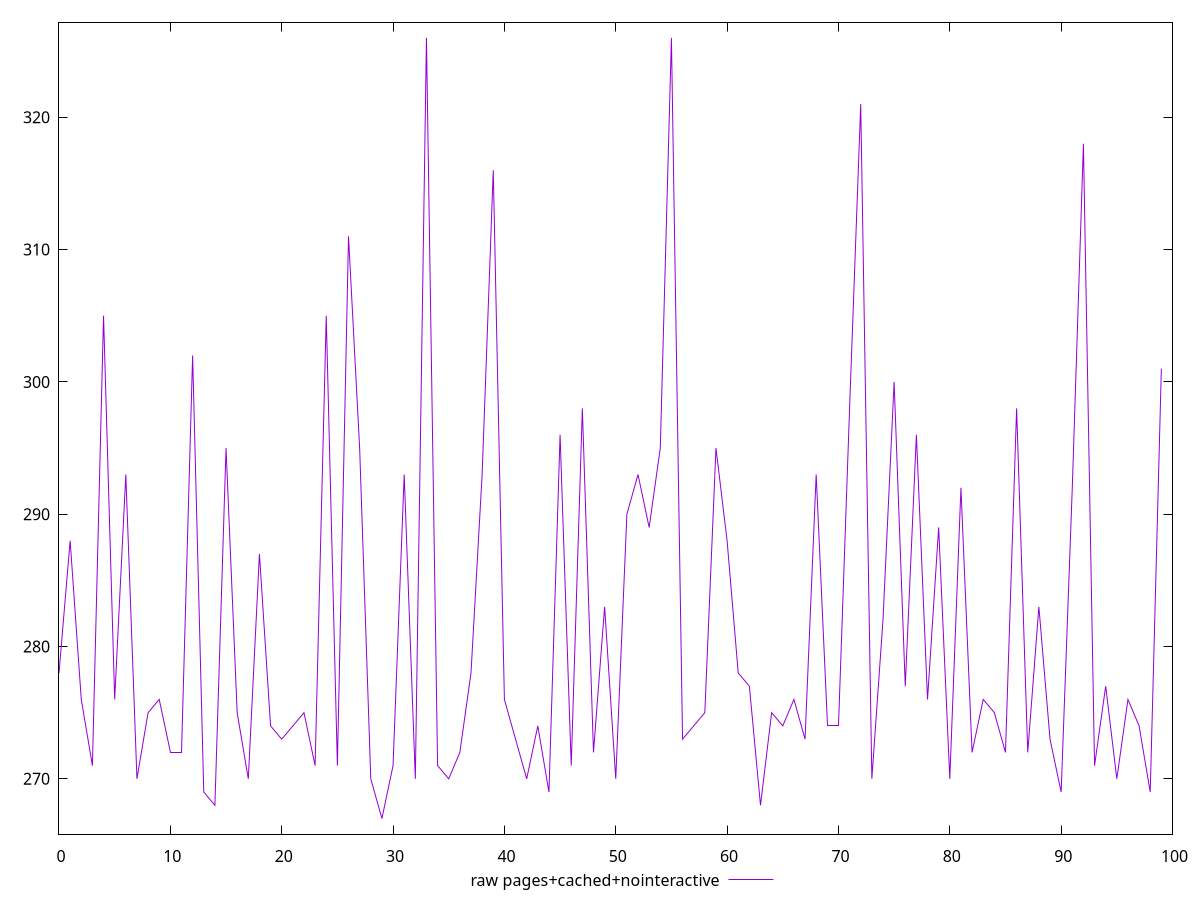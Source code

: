 $_rawPagesCachedNointeractive <<EOF
278
288
276
271
305.0000000000018
276
293
270
275.0000000000018
276
272
271.9999999999982
302.0000000000018
269.0000000000018
268
295.0000000000018
275
270.0000000000018
287.0000000000018
274
273.0000000000018
274
275
271
305.0000000000018
271
311
295
269.9999999999982
267
271
293
270
325.9999999999982
271
270
272.0000000000018
278
293
316
276
273
270
274
269
296.0000000000018
271
298
272
283
270
290
293
289
295
326
273
274
275
295
288
278.0000000000018
277
268
275
274.0000000000018
275.9999999999982
273
292.9999999999982
274
274
298
321
270.0000000000018
282
300
277
296.0000000000018
275.9999999999982
289
270
291.9999999999982
272
276
275
272
297.9999999999982
272
283
272.9999999999982
268.9999999999982
292.0000000000018
318
271
277
270
275.9999999999982
274.0000000000018
269.0000000000018
301
EOF
set key outside below
set terminal pngcairo
set output "report_00005_2020-11-02T22-26-11.212Z/max-potential-fid/pages+cached+nointeractive//raw.png"
set yrange [265.82:327.18]
plot $_rawPagesCachedNointeractive title "raw pages+cached+nointeractive" with line ,